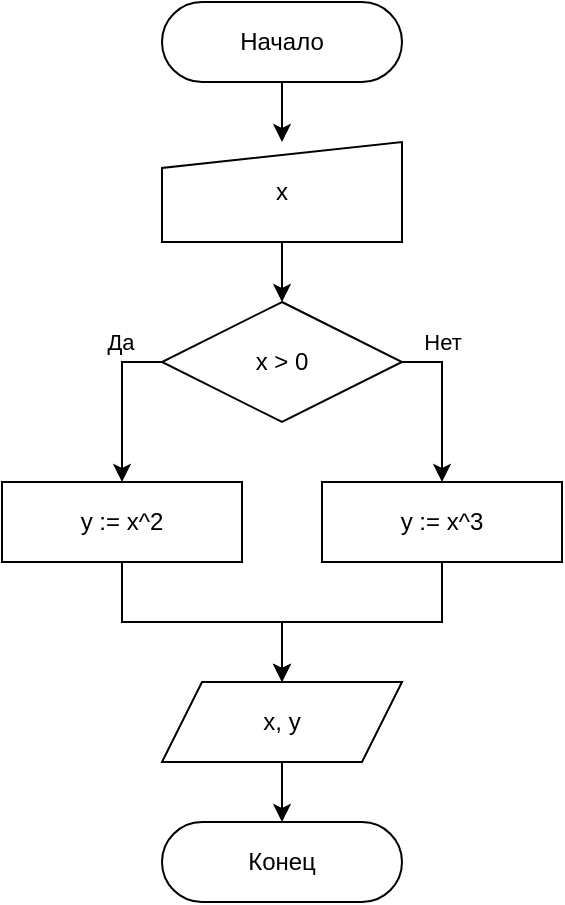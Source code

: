 <mxfile version="22.0.3" type="device" pages="2">
  <diagram id="lLCxyO07bRN_uIhbSZaW" name="3a">
    <mxGraphModel dx="1102" dy="990" grid="1" gridSize="10" guides="1" tooltips="1" connect="1" arrows="1" fold="1" page="1" pageScale="1" pageWidth="827" pageHeight="1169" math="0" shadow="0">
      <root>
        <mxCell id="0" />
        <mxCell id="1" parent="0" />
        <mxCell id="c6T8mYWIUjRT8G5Ujx9O-12" style="edgeStyle=orthogonalEdgeStyle;rounded=0;orthogonalLoop=1;jettySize=auto;html=1;strokeWidth=1;" parent="1" source="c6T8mYWIUjRT8G5Ujx9O-2" target="c6T8mYWIUjRT8G5Ujx9O-11" edge="1">
          <mxGeometry relative="1" as="geometry" />
        </mxCell>
        <mxCell id="c6T8mYWIUjRT8G5Ujx9O-2" value="Начало" style="rounded=1;whiteSpace=wrap;html=1;arcSize=50;strokeWidth=1;" parent="1" vertex="1">
          <mxGeometry x="160" y="40" width="120" height="40" as="geometry" />
        </mxCell>
        <mxCell id="7ganVP7uvITa_jIiw2CY-8" style="edgeStyle=orthogonalEdgeStyle;rounded=0;orthogonalLoop=1;jettySize=auto;html=1;entryX=0.5;entryY=0;entryDx=0;entryDy=0;" edge="1" parent="1" source="c6T8mYWIUjRT8G5Ujx9O-6" target="c6T8mYWIUjRT8G5Ujx9O-8">
          <mxGeometry relative="1" as="geometry" />
        </mxCell>
        <mxCell id="c6T8mYWIUjRT8G5Ujx9O-6" value="y := x^2" style="rounded=0;whiteSpace=wrap;html=1;strokeWidth=1;" parent="1" vertex="1">
          <mxGeometry x="80" y="280" width="120" height="40" as="geometry" />
        </mxCell>
        <mxCell id="c6T8mYWIUjRT8G5Ujx9O-7" style="edgeStyle=orthogonalEdgeStyle;rounded=0;orthogonalLoop=1;jettySize=auto;html=1;strokeWidth=1;" parent="1" source="c6T8mYWIUjRT8G5Ujx9O-8" target="c6T8mYWIUjRT8G5Ujx9O-9" edge="1">
          <mxGeometry relative="1" as="geometry" />
        </mxCell>
        <mxCell id="c6T8mYWIUjRT8G5Ujx9O-8" value="x, y" style="shape=parallelogram;perimeter=parallelogramPerimeter;whiteSpace=wrap;html=1;fixedSize=1;strokeWidth=1;" parent="1" vertex="1">
          <mxGeometry x="160" y="380" width="120" height="40" as="geometry" />
        </mxCell>
        <mxCell id="c6T8mYWIUjRT8G5Ujx9O-9" value="Конец" style="rounded=1;whiteSpace=wrap;html=1;arcSize=50;strokeWidth=1;" parent="1" vertex="1">
          <mxGeometry x="160" y="450" width="120" height="40" as="geometry" />
        </mxCell>
        <mxCell id="7ganVP7uvITa_jIiw2CY-2" style="edgeStyle=orthogonalEdgeStyle;rounded=0;orthogonalLoop=1;jettySize=auto;html=1;" edge="1" parent="1" source="c6T8mYWIUjRT8G5Ujx9O-11" target="7ganVP7uvITa_jIiw2CY-1">
          <mxGeometry relative="1" as="geometry" />
        </mxCell>
        <mxCell id="c6T8mYWIUjRT8G5Ujx9O-11" value="x" style="html=1;strokeWidth=1;shape=manualInput;whiteSpace=wrap;rounded=1;size=13;arcSize=0;" parent="1" vertex="1">
          <mxGeometry x="160" y="110" width="120" height="50" as="geometry" />
        </mxCell>
        <mxCell id="7ganVP7uvITa_jIiw2CY-4" style="edgeStyle=orthogonalEdgeStyle;rounded=0;orthogonalLoop=1;jettySize=auto;html=1;entryX=0.5;entryY=0;entryDx=0;entryDy=0;exitX=0;exitY=0.5;exitDx=0;exitDy=0;exitPerimeter=0;" edge="1" parent="1" source="7ganVP7uvITa_jIiw2CY-1" target="c6T8mYWIUjRT8G5Ujx9O-6">
          <mxGeometry relative="1" as="geometry" />
        </mxCell>
        <mxCell id="7ganVP7uvITa_jIiw2CY-6" value="Да" style="edgeLabel;html=1;align=center;verticalAlign=middle;resizable=0;points=[];" vertex="1" connectable="0" parent="7ganVP7uvITa_jIiw2CY-4">
          <mxGeometry x="0.22" y="-1" relative="1" as="geometry">
            <mxPoint y="-39" as="offset" />
          </mxGeometry>
        </mxCell>
        <mxCell id="7ganVP7uvITa_jIiw2CY-5" style="edgeStyle=orthogonalEdgeStyle;rounded=0;orthogonalLoop=1;jettySize=auto;html=1;entryX=0.5;entryY=0;entryDx=0;entryDy=0;exitX=1;exitY=0.5;exitDx=0;exitDy=0;exitPerimeter=0;" edge="1" parent="1" source="7ganVP7uvITa_jIiw2CY-1" target="7ganVP7uvITa_jIiw2CY-3">
          <mxGeometry relative="1" as="geometry" />
        </mxCell>
        <mxCell id="7ganVP7uvITa_jIiw2CY-7" value="Нет" style="edgeLabel;html=1;align=center;verticalAlign=middle;resizable=0;points=[];" vertex="1" connectable="0" parent="7ganVP7uvITa_jIiw2CY-5">
          <mxGeometry x="-0.205" relative="1" as="geometry">
            <mxPoint y="-22" as="offset" />
          </mxGeometry>
        </mxCell>
        <mxCell id="7ganVP7uvITa_jIiw2CY-1" value="x &amp;gt; 0" style="strokeWidth=1;html=1;shape=mxgraph.flowchart.decision;whiteSpace=wrap;" vertex="1" parent="1">
          <mxGeometry x="160" y="190" width="120" height="60" as="geometry" />
        </mxCell>
        <mxCell id="7ganVP7uvITa_jIiw2CY-9" style="edgeStyle=orthogonalEdgeStyle;rounded=0;orthogonalLoop=1;jettySize=auto;html=1;" edge="1" parent="1" source="7ganVP7uvITa_jIiw2CY-3" target="c6T8mYWIUjRT8G5Ujx9O-8">
          <mxGeometry relative="1" as="geometry" />
        </mxCell>
        <mxCell id="7ganVP7uvITa_jIiw2CY-3" value="y := x^3" style="rounded=0;whiteSpace=wrap;html=1;strokeWidth=1;" vertex="1" parent="1">
          <mxGeometry x="240" y="280" width="120" height="40" as="geometry" />
        </mxCell>
      </root>
    </mxGraphModel>
  </diagram>
  <diagram name="3b" id="ozcBstQFU15JWZlmlP5T">
    <mxGraphModel dx="1102" dy="990" grid="1" gridSize="10" guides="1" tooltips="1" connect="1" arrows="1" fold="1" page="1" pageScale="1" pageWidth="827" pageHeight="1169" math="0" shadow="0">
      <root>
        <mxCell id="MM5ANdJ7l7yx2YawQgyv-0" />
        <mxCell id="MM5ANdJ7l7yx2YawQgyv-1" parent="MM5ANdJ7l7yx2YawQgyv-0" />
        <mxCell id="0JQrWXpPT-KC7_VDuWOr-1" style="edgeStyle=orthogonalEdgeStyle;rounded=0;orthogonalLoop=1;jettySize=auto;html=1;" edge="1" parent="MM5ANdJ7l7yx2YawQgyv-1" source="MM5ANdJ7l7yx2YawQgyv-3" target="0JQrWXpPT-KC7_VDuWOr-0">
          <mxGeometry relative="1" as="geometry" />
        </mxCell>
        <mxCell id="MM5ANdJ7l7yx2YawQgyv-3" value="Начало" style="rounded=1;whiteSpace=wrap;html=1;arcSize=50;strokeWidth=1;" vertex="1" parent="MM5ANdJ7l7yx2YawQgyv-1">
          <mxGeometry x="160" y="40" width="120" height="40" as="geometry" />
        </mxCell>
        <mxCell id="MM5ANdJ7l7yx2YawQgyv-4" style="edgeStyle=orthogonalEdgeStyle;rounded=0;orthogonalLoop=1;jettySize=auto;html=1;entryX=0.5;entryY=0;entryDx=0;entryDy=0;" edge="1" parent="MM5ANdJ7l7yx2YawQgyv-1" source="MM5ANdJ7l7yx2YawQgyv-5" target="MM5ANdJ7l7yx2YawQgyv-7">
          <mxGeometry relative="1" as="geometry" />
        </mxCell>
        <mxCell id="MM5ANdJ7l7yx2YawQgyv-5" value="y := x^2" style="rounded=0;whiteSpace=wrap;html=1;strokeWidth=1;" vertex="1" parent="MM5ANdJ7l7yx2YawQgyv-1">
          <mxGeometry x="80" y="350" width="120" height="40" as="geometry" />
        </mxCell>
        <mxCell id="MM5ANdJ7l7yx2YawQgyv-6" style="edgeStyle=orthogonalEdgeStyle;rounded=0;orthogonalLoop=1;jettySize=auto;html=1;strokeWidth=1;" edge="1" parent="MM5ANdJ7l7yx2YawQgyv-1" source="MM5ANdJ7l7yx2YawQgyv-7" target="MM5ANdJ7l7yx2YawQgyv-8">
          <mxGeometry relative="1" as="geometry" />
        </mxCell>
        <mxCell id="MM5ANdJ7l7yx2YawQgyv-7" value="x, y" style="shape=parallelogram;perimeter=parallelogramPerimeter;whiteSpace=wrap;html=1;fixedSize=1;strokeWidth=1;" vertex="1" parent="MM5ANdJ7l7yx2YawQgyv-1">
          <mxGeometry x="160" y="450" width="120" height="40" as="geometry" />
        </mxCell>
        <mxCell id="MM5ANdJ7l7yx2YawQgyv-8" value="Конец" style="rounded=1;whiteSpace=wrap;html=1;arcSize=50;strokeWidth=1;" vertex="1" parent="MM5ANdJ7l7yx2YawQgyv-1">
          <mxGeometry x="160" y="520" width="120" height="40" as="geometry" />
        </mxCell>
        <mxCell id="MM5ANdJ7l7yx2YawQgyv-9" style="edgeStyle=orthogonalEdgeStyle;rounded=0;orthogonalLoop=1;jettySize=auto;html=1;" edge="1" parent="MM5ANdJ7l7yx2YawQgyv-1" source="MM5ANdJ7l7yx2YawQgyv-10" target="MM5ANdJ7l7yx2YawQgyv-15">
          <mxGeometry relative="1" as="geometry" />
        </mxCell>
        <mxCell id="MM5ANdJ7l7yx2YawQgyv-10" value="x" style="html=1;strokeWidth=1;shape=manualInput;whiteSpace=wrap;rounded=1;size=13;arcSize=0;" vertex="1" parent="MM5ANdJ7l7yx2YawQgyv-1">
          <mxGeometry x="160" y="180" width="120" height="50" as="geometry" />
        </mxCell>
        <mxCell id="MM5ANdJ7l7yx2YawQgyv-11" style="edgeStyle=orthogonalEdgeStyle;rounded=0;orthogonalLoop=1;jettySize=auto;html=1;entryX=0.5;entryY=0;entryDx=0;entryDy=0;exitX=0;exitY=0.5;exitDx=0;exitDy=0;exitPerimeter=0;" edge="1" parent="MM5ANdJ7l7yx2YawQgyv-1" source="MM5ANdJ7l7yx2YawQgyv-15" target="MM5ANdJ7l7yx2YawQgyv-5">
          <mxGeometry relative="1" as="geometry" />
        </mxCell>
        <mxCell id="MM5ANdJ7l7yx2YawQgyv-12" value="Да" style="edgeLabel;html=1;align=center;verticalAlign=middle;resizable=0;points=[];" vertex="1" connectable="0" parent="MM5ANdJ7l7yx2YawQgyv-11">
          <mxGeometry x="0.22" y="-1" relative="1" as="geometry">
            <mxPoint y="-39" as="offset" />
          </mxGeometry>
        </mxCell>
        <mxCell id="MM5ANdJ7l7yx2YawQgyv-13" style="edgeStyle=orthogonalEdgeStyle;rounded=0;orthogonalLoop=1;jettySize=auto;html=1;entryX=0.5;entryY=0;entryDx=0;entryDy=0;exitX=1;exitY=0.5;exitDx=0;exitDy=0;exitPerimeter=0;" edge="1" parent="MM5ANdJ7l7yx2YawQgyv-1" source="MM5ANdJ7l7yx2YawQgyv-15" target="MM5ANdJ7l7yx2YawQgyv-17">
          <mxGeometry relative="1" as="geometry" />
        </mxCell>
        <mxCell id="MM5ANdJ7l7yx2YawQgyv-14" value="Нет" style="edgeLabel;html=1;align=center;verticalAlign=middle;resizable=0;points=[];" vertex="1" connectable="0" parent="MM5ANdJ7l7yx2YawQgyv-13">
          <mxGeometry x="-0.205" relative="1" as="geometry">
            <mxPoint y="-22" as="offset" />
          </mxGeometry>
        </mxCell>
        <mxCell id="MM5ANdJ7l7yx2YawQgyv-15" value="x &amp;gt; 0" style="strokeWidth=1;html=1;shape=mxgraph.flowchart.decision;whiteSpace=wrap;" vertex="1" parent="MM5ANdJ7l7yx2YawQgyv-1">
          <mxGeometry x="160" y="260" width="120" height="60" as="geometry" />
        </mxCell>
        <mxCell id="MM5ANdJ7l7yx2YawQgyv-16" style="edgeStyle=orthogonalEdgeStyle;rounded=0;orthogonalLoop=1;jettySize=auto;html=1;" edge="1" parent="MM5ANdJ7l7yx2YawQgyv-1" source="MM5ANdJ7l7yx2YawQgyv-17" target="MM5ANdJ7l7yx2YawQgyv-7">
          <mxGeometry relative="1" as="geometry" />
        </mxCell>
        <mxCell id="MM5ANdJ7l7yx2YawQgyv-17" value="y := x^3" style="rounded=0;whiteSpace=wrap;html=1;strokeWidth=1;" vertex="1" parent="MM5ANdJ7l7yx2YawQgyv-1">
          <mxGeometry x="240" y="350" width="120" height="40" as="geometry" />
        </mxCell>
        <mxCell id="0JQrWXpPT-KC7_VDuWOr-2" style="edgeStyle=orthogonalEdgeStyle;rounded=0;orthogonalLoop=1;jettySize=auto;html=1;" edge="1" parent="MM5ANdJ7l7yx2YawQgyv-1" source="0JQrWXpPT-KC7_VDuWOr-0" target="MM5ANdJ7l7yx2YawQgyv-10">
          <mxGeometry relative="1" as="geometry" />
        </mxCell>
        <mxCell id="0JQrWXpPT-KC7_VDuWOr-0" value="Введите значение х:&amp;nbsp;" style="shape=parallelogram;perimeter=parallelogramPerimeter;whiteSpace=wrap;html=1;fixedSize=1;strokeWidth=1;" vertex="1" parent="MM5ANdJ7l7yx2YawQgyv-1">
          <mxGeometry x="140" y="110" width="160" height="40" as="geometry" />
        </mxCell>
      </root>
    </mxGraphModel>
  </diagram>
</mxfile>
